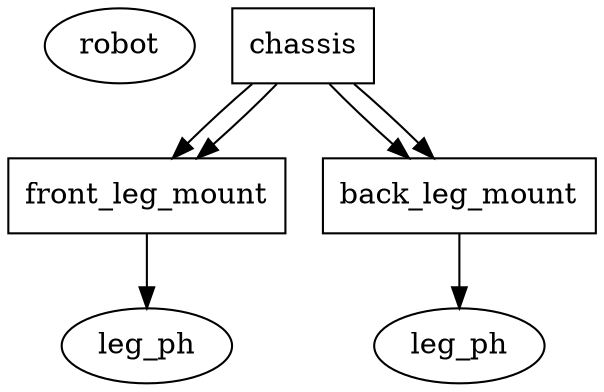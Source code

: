 digraph body_4_legs {
  subgraph L {
    robot [label="robot"];
  }

  subgraph R {
    chassis [shape=capsule, length=0.3, base=true];
    front_leg_mount [shape=capsule, length=0.125];
    back_leg_mount [shape=capsule, length=0.125];
    front_legs_ph [label="leg_ph"];
    back_legs_ph [label="leg_ph"];
    chassis -> front_leg_mount [offset=0.0, axis_angle="0 1 0 90"];
    chassis -> front_leg_mount [offset=0.0, axis_angle="0 1 0 90", mirror=true];
    chassis -> back_leg_mount [offset=1.0, axis_angle="0 1 0 90"];
    chassis -> back_leg_mount [offset=1.0, axis_angle="0 1 0 90", mirror=true];
    front_leg_mount -> front_legs_ph;
    back_leg_mount -> back_legs_ph;
  }
}

digraph leg_3_segments {
  subgraph L {
    leg_ph [label="leg_ph"];
    parent -> leg_ph [id="parent_edges"];
  }

  subgraph R {
    segment_ph_1 [label="segment_ph"];
    segment_ph_2 [label="segment_ph"];
    segment_ph_3 [label="segment_ph"];
    foot [shape=capsule, length=0.05];
    parent -> segment_ph_1 [id="parent_edges"];
    segment_ph_1 -> segment_ph_2 -> segment_ph_3 -> foot;
  }
}

digraph left_roll_segment {
  subgraph L {
    segment_ph [label="segment_ph"];
    parent -> segment_ph;
    segment_ph -> child [id="child_edges"];
  }

  subgraph R {
    link [shape=capsule, length=0.15];
    parent -> link [type=hinge, axis_angle="0 1 0 -90", joint_axis="1 0 0"];
    link -> child [id="child_edges"];
  }
}

digraph right_roll_segment {
  subgraph L {
    segment_ph [label="segment_ph"];
    parent -> segment_ph;
    segment_ph -> child [id="child_edges"];
  }

  subgraph R {
    link [shape=capsule, length=0.15];
    parent -> link [type=hinge, axis_angle="0 1 0 90", joint_axis="1 0 0"];
    link -> child [id="child_edges"];
  }
}

digraph swing_segment {
  subgraph L {
    segment_ph [label="segment_ph"];
    parent -> segment_ph;
    segment_ph -> child [id="child_edges"];
  }

  subgraph R {
    link [shape=capsule, length=0.15];
    parent -> link [type=hinge, joint_axis="0 1 0", color="0 0.5 0"];
    link -> child [id="child_edges"];
  }
}

digraph bent_lift_segment {
  subgraph L {
    segment_ph [label="segment_ph"];
    parent -> segment_ph;
    segment_ph -> child [id="child_edges"];
  }

  subgraph R {
    link [shape=capsule, length=0.15];
    parent -> link [type=hinge, axis_angle="0 0 1 90", joint_axis="0 0 1"];
    link -> child [id="child_edges"];
  }
}

digraph straight_lift_segment {
  subgraph L {
    segment_ph [label="segment_ph"];
    parent -> segment_ph;
    segment_ph -> child [id="child_edges"];
  }

  subgraph R {
    link [shape=capsule, length=0.15];
    parent -> link [type=hinge, joint_axis="0 0 1"];
    link -> child [id="child_edges"];
  }
}
